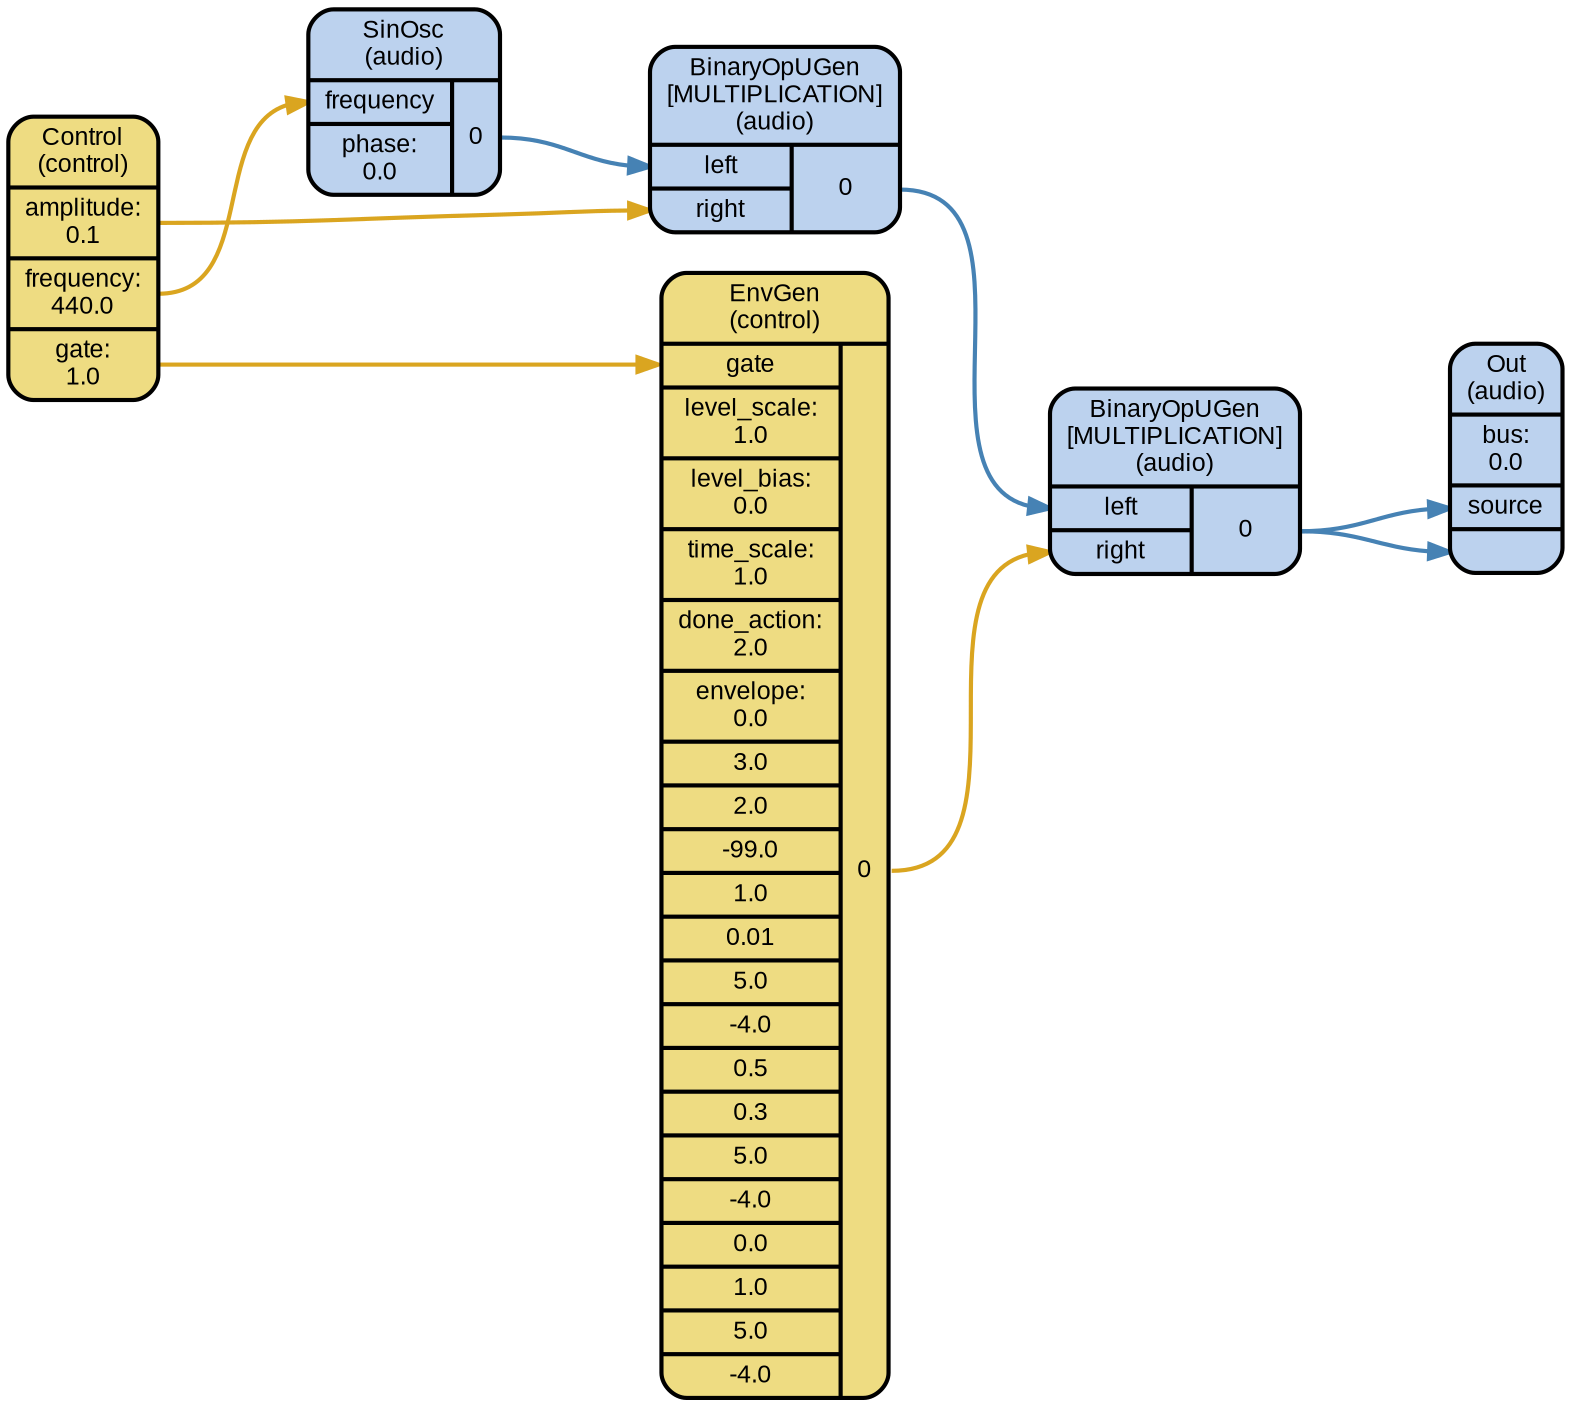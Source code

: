 digraph synthdef_simple_sine {
    graph [bgcolor=transparent,
        color=lightslategrey,
        dpi=72,
        fontname=Arial,
        outputorder=edgesfirst,
        overlap=prism,
        penwidth=2,
        rankdir=LR,
        ranksep=1,
        splines=spline,
        style="dotted, rounded"];
    node [fontname=Arial,
        fontsize=12,
        penwidth=2,
        shape=Mrecord,
        style="filled, rounded"];
    edge [penwidth=2];
    ugen_0 [fillcolor=lightgoldenrod2,
        label="<f_0> Control\n(control) | { { <f_1_0_0> amplitude:\n0.1 | <f_1_0_1> frequency:\n440.0 | <f_1_0_2> gate:\n1.0 } }"];
    ugen_1 [fillcolor=lightsteelblue2,
        label="<f_0> SinOsc\n(audio) | { { <f_1_0_0> frequency | <f_1_0_1> phase:\n0.0 } | { <f_1_1_0> 0 } }"];
    ugen_2 [fillcolor=lightsteelblue2,
        label="<f_0> BinaryOpUGen\n[MULTIPLICATION]\n(audio) | { { <f_1_0_0> left | <f_1_0_1> right } | { <f_1_1_0> 0 } }"];
    ugen_3 [fillcolor=lightgoldenrod2,
        label="<f_0> EnvGen\n(control) | { { <f_1_0_0> gate | <f_1_0_1> level_scale:\n1.0 | <f_1_0_2> level_bias:\n0.0 | <f_1_0_3> time_scale:\n1.0 | <f_1_0_4> done_action:\n2.0 | <f_1_0_5> envelope:\n0.0 | <f_1_0_6> 3.0 | <f_1_0_7> 2.0 | <f_1_0_8> -99.0 | <f_1_0_9> 1.0 | <f_1_0_10> 0.01 | <f_1_0_11> 5.0 | <f_1_0_12> -4.0 | <f_1_0_13> 0.5 | <f_1_0_14> 0.3 | <f_1_0_15> 5.0 | <f_1_0_16> -4.0 | <f_1_0_17> 0.0 | <f_1_0_18> 1.0 | <f_1_0_19> 5.0 | <f_1_0_20> -4.0 } | { <f_1_1_0> 0 } }"];
    ugen_4 [fillcolor=lightsteelblue2,
        label="<f_0> BinaryOpUGen\n[MULTIPLICATION]\n(audio) | { { <f_1_0_0> left | <f_1_0_1> right } | { <f_1_1_0> 0 } }"];
    ugen_5 [fillcolor=lightsteelblue2,
        label="<f_0> Out\n(audio) | { { <f_1_0_0> bus:\n0.0 | <f_1_0_1> source | <f_1_0_2> } }"];
    ugen_0:f_1_0_0:e -> ugen_2:f_1_0_1:w [color=goldenrod];
    ugen_0:f_1_0_1:e -> ugen_1:f_1_0_0:w [color=goldenrod];
    ugen_0:f_1_0_2:e -> ugen_3:f_1_0_0:w [color=goldenrod];
    ugen_1:f_1_1_0:e -> ugen_2:f_1_0_0:w [color=steelblue];
    ugen_2:f_1_1_0:e -> ugen_4:f_1_0_0:w [color=steelblue];
    ugen_3:f_1_1_0:e -> ugen_4:f_1_0_1:w [color=goldenrod];
    ugen_4:f_1_1_0:e -> ugen_5:f_1_0_1:w [color=steelblue];
    ugen_4:f_1_1_0:e -> ugen_5:f_1_0_2:w [color=steelblue];
}